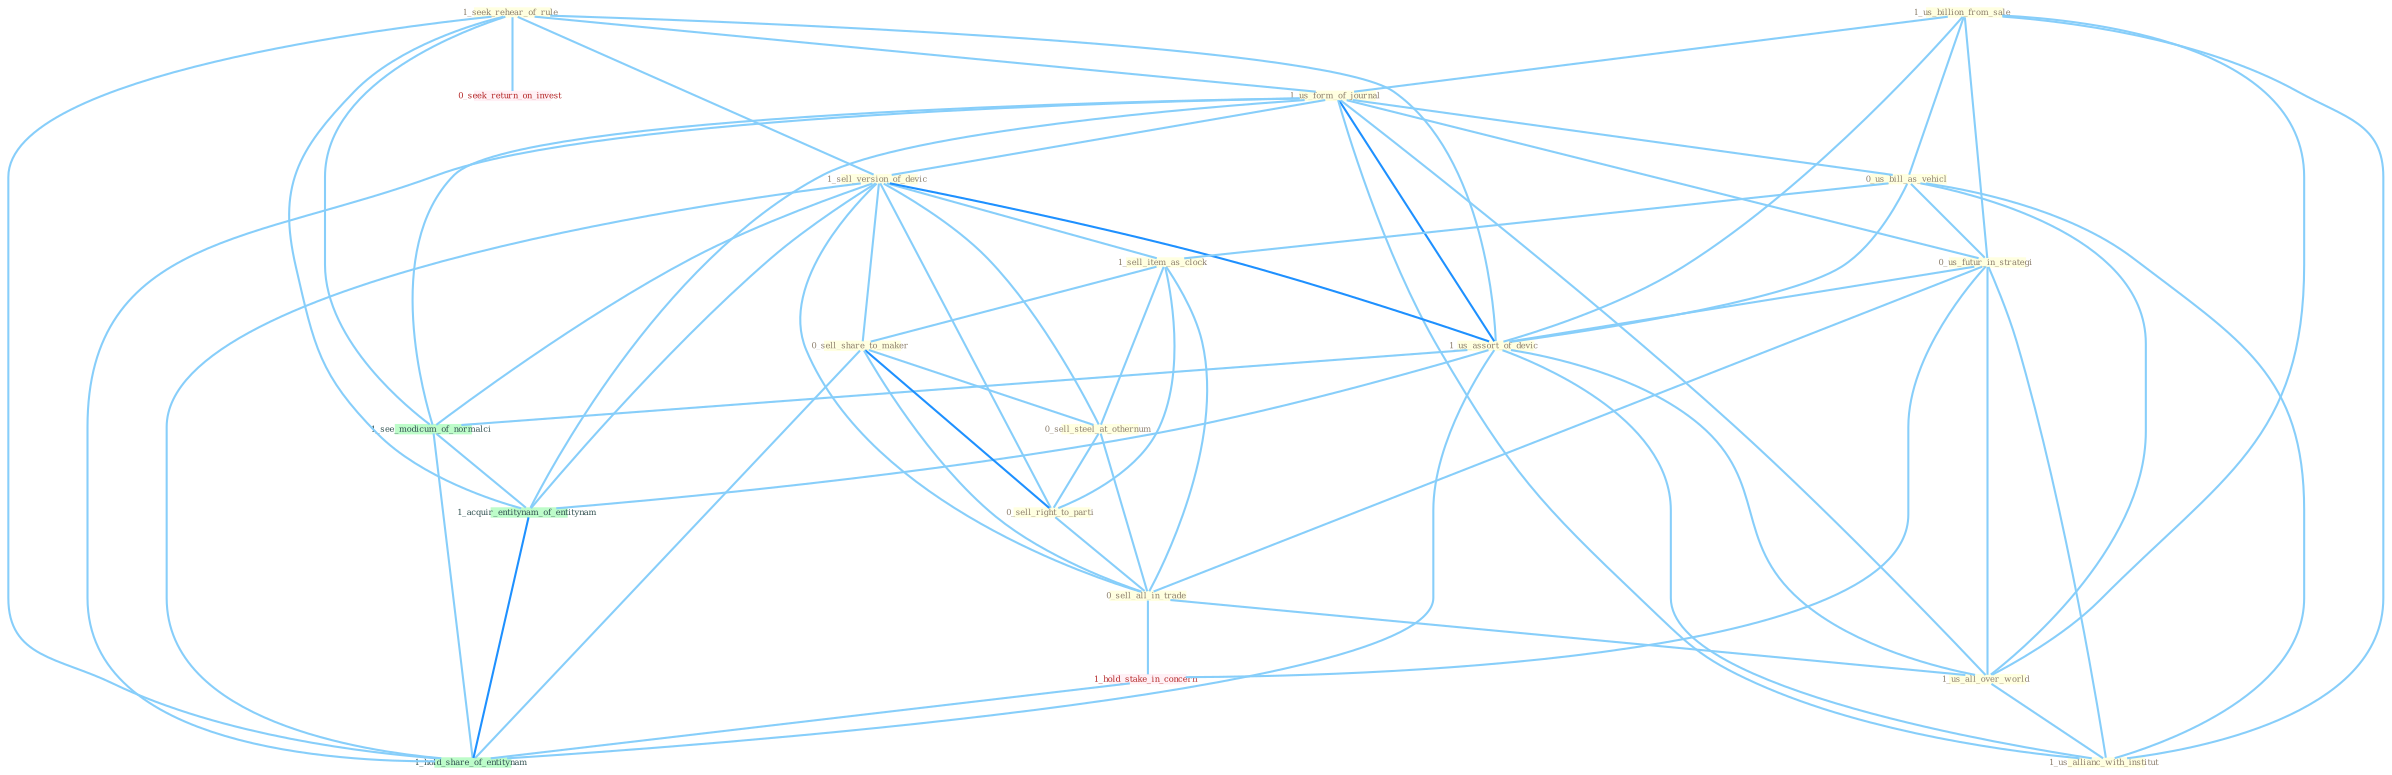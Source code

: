 Graph G{ 
    node
    [shape=polygon,style=filled,width=.5,height=.06,color="#BDFCC9",fixedsize=true,fontsize=4,
    fontcolor="#2f4f4f"];
    {node
    [color="#ffffe0", fontcolor="#8b7d6b"] "1_seek_rehear_of_rule " "1_us_billion_from_sale " "1_us_form_of_journal " "1_sell_version_of_devic " "0_us_bill_as_vehicl " "0_us_futur_in_strategi " "1_sell_item_as_clock " "1_us_assort_of_devic " "0_sell_share_to_maker " "0_sell_steel_at_othernum " "0_sell_right_to_parti " "0_sell_all_in_trade " "1_us_all_over_world " "1_us_allianc_with_institut "}
{node [color="#fff0f5", fontcolor="#b22222"] "1_hold_stake_in_concern " "0_seek_return_on_invest "}
edge [color="#B0E2FF"];

	"1_seek_rehear_of_rule " -- "1_us_form_of_journal " [w="1", color="#87cefa" ];
	"1_seek_rehear_of_rule " -- "1_sell_version_of_devic " [w="1", color="#87cefa" ];
	"1_seek_rehear_of_rule " -- "1_us_assort_of_devic " [w="1", color="#87cefa" ];
	"1_seek_rehear_of_rule " -- "0_seek_return_on_invest " [w="1", color="#87cefa" ];
	"1_seek_rehear_of_rule " -- "1_see_modicum_of_normalci " [w="1", color="#87cefa" ];
	"1_seek_rehear_of_rule " -- "1_acquir_entitynam_of_entitynam " [w="1", color="#87cefa" ];
	"1_seek_rehear_of_rule " -- "1_hold_share_of_entitynam " [w="1", color="#87cefa" ];
	"1_us_billion_from_sale " -- "1_us_form_of_journal " [w="1", color="#87cefa" ];
	"1_us_billion_from_sale " -- "0_us_bill_as_vehicl " [w="1", color="#87cefa" ];
	"1_us_billion_from_sale " -- "0_us_futur_in_strategi " [w="1", color="#87cefa" ];
	"1_us_billion_from_sale " -- "1_us_assort_of_devic " [w="1", color="#87cefa" ];
	"1_us_billion_from_sale " -- "1_us_all_over_world " [w="1", color="#87cefa" ];
	"1_us_billion_from_sale " -- "1_us_allianc_with_institut " [w="1", color="#87cefa" ];
	"1_us_form_of_journal " -- "1_sell_version_of_devic " [w="1", color="#87cefa" ];
	"1_us_form_of_journal " -- "0_us_bill_as_vehicl " [w="1", color="#87cefa" ];
	"1_us_form_of_journal " -- "0_us_futur_in_strategi " [w="1", color="#87cefa" ];
	"1_us_form_of_journal " -- "1_us_assort_of_devic " [w="2", color="#1e90ff" , len=0.8];
	"1_us_form_of_journal " -- "1_us_all_over_world " [w="1", color="#87cefa" ];
	"1_us_form_of_journal " -- "1_us_allianc_with_institut " [w="1", color="#87cefa" ];
	"1_us_form_of_journal " -- "1_see_modicum_of_normalci " [w="1", color="#87cefa" ];
	"1_us_form_of_journal " -- "1_acquir_entitynam_of_entitynam " [w="1", color="#87cefa" ];
	"1_us_form_of_journal " -- "1_hold_share_of_entitynam " [w="1", color="#87cefa" ];
	"1_sell_version_of_devic " -- "1_sell_item_as_clock " [w="1", color="#87cefa" ];
	"1_sell_version_of_devic " -- "1_us_assort_of_devic " [w="2", color="#1e90ff" , len=0.8];
	"1_sell_version_of_devic " -- "0_sell_share_to_maker " [w="1", color="#87cefa" ];
	"1_sell_version_of_devic " -- "0_sell_steel_at_othernum " [w="1", color="#87cefa" ];
	"1_sell_version_of_devic " -- "0_sell_right_to_parti " [w="1", color="#87cefa" ];
	"1_sell_version_of_devic " -- "0_sell_all_in_trade " [w="1", color="#87cefa" ];
	"1_sell_version_of_devic " -- "1_see_modicum_of_normalci " [w="1", color="#87cefa" ];
	"1_sell_version_of_devic " -- "1_acquir_entitynam_of_entitynam " [w="1", color="#87cefa" ];
	"1_sell_version_of_devic " -- "1_hold_share_of_entitynam " [w="1", color="#87cefa" ];
	"0_us_bill_as_vehicl " -- "0_us_futur_in_strategi " [w="1", color="#87cefa" ];
	"0_us_bill_as_vehicl " -- "1_sell_item_as_clock " [w="1", color="#87cefa" ];
	"0_us_bill_as_vehicl " -- "1_us_assort_of_devic " [w="1", color="#87cefa" ];
	"0_us_bill_as_vehicl " -- "1_us_all_over_world " [w="1", color="#87cefa" ];
	"0_us_bill_as_vehicl " -- "1_us_allianc_with_institut " [w="1", color="#87cefa" ];
	"0_us_futur_in_strategi " -- "1_us_assort_of_devic " [w="1", color="#87cefa" ];
	"0_us_futur_in_strategi " -- "0_sell_all_in_trade " [w="1", color="#87cefa" ];
	"0_us_futur_in_strategi " -- "1_us_all_over_world " [w="1", color="#87cefa" ];
	"0_us_futur_in_strategi " -- "1_us_allianc_with_institut " [w="1", color="#87cefa" ];
	"0_us_futur_in_strategi " -- "1_hold_stake_in_concern " [w="1", color="#87cefa" ];
	"1_sell_item_as_clock " -- "0_sell_share_to_maker " [w="1", color="#87cefa" ];
	"1_sell_item_as_clock " -- "0_sell_steel_at_othernum " [w="1", color="#87cefa" ];
	"1_sell_item_as_clock " -- "0_sell_right_to_parti " [w="1", color="#87cefa" ];
	"1_sell_item_as_clock " -- "0_sell_all_in_trade " [w="1", color="#87cefa" ];
	"1_us_assort_of_devic " -- "1_us_all_over_world " [w="1", color="#87cefa" ];
	"1_us_assort_of_devic " -- "1_us_allianc_with_institut " [w="1", color="#87cefa" ];
	"1_us_assort_of_devic " -- "1_see_modicum_of_normalci " [w="1", color="#87cefa" ];
	"1_us_assort_of_devic " -- "1_acquir_entitynam_of_entitynam " [w="1", color="#87cefa" ];
	"1_us_assort_of_devic " -- "1_hold_share_of_entitynam " [w="1", color="#87cefa" ];
	"0_sell_share_to_maker " -- "0_sell_steel_at_othernum " [w="1", color="#87cefa" ];
	"0_sell_share_to_maker " -- "0_sell_right_to_parti " [w="2", color="#1e90ff" , len=0.8];
	"0_sell_share_to_maker " -- "0_sell_all_in_trade " [w="1", color="#87cefa" ];
	"0_sell_share_to_maker " -- "1_hold_share_of_entitynam " [w="1", color="#87cefa" ];
	"0_sell_steel_at_othernum " -- "0_sell_right_to_parti " [w="1", color="#87cefa" ];
	"0_sell_steel_at_othernum " -- "0_sell_all_in_trade " [w="1", color="#87cefa" ];
	"0_sell_right_to_parti " -- "0_sell_all_in_trade " [w="1", color="#87cefa" ];
	"0_sell_all_in_trade " -- "1_us_all_over_world " [w="1", color="#87cefa" ];
	"0_sell_all_in_trade " -- "1_hold_stake_in_concern " [w="1", color="#87cefa" ];
	"1_us_all_over_world " -- "1_us_allianc_with_institut " [w="1", color="#87cefa" ];
	"1_hold_stake_in_concern " -- "1_hold_share_of_entitynam " [w="1", color="#87cefa" ];
	"1_see_modicum_of_normalci " -- "1_acquir_entitynam_of_entitynam " [w="1", color="#87cefa" ];
	"1_see_modicum_of_normalci " -- "1_hold_share_of_entitynam " [w="1", color="#87cefa" ];
	"1_acquir_entitynam_of_entitynam " -- "1_hold_share_of_entitynam " [w="2", color="#1e90ff" , len=0.8];
}